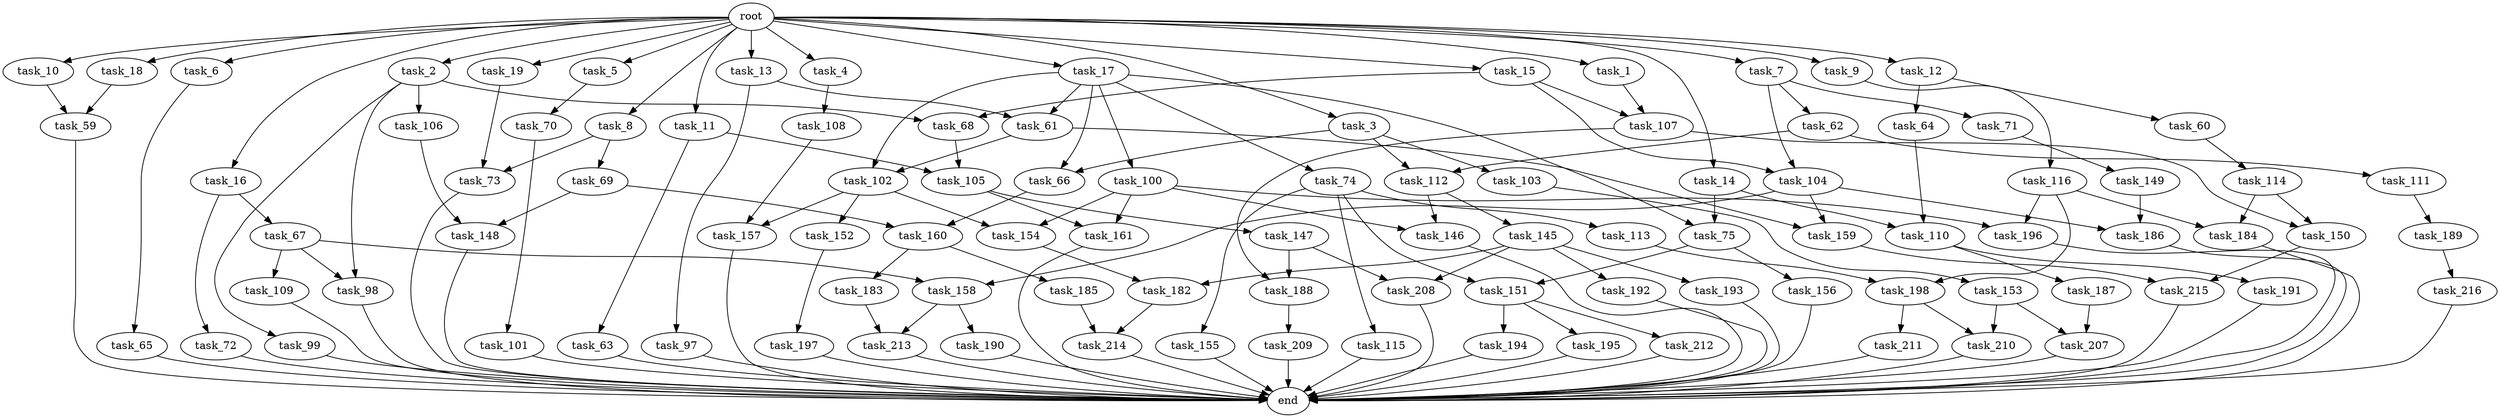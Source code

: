 digraph G {
  root [size="0.000000"];
  task_1 [size="10.240000"];
  task_2 [size="10.240000"];
  task_3 [size="10.240000"];
  task_4 [size="10.240000"];
  task_5 [size="10.240000"];
  task_6 [size="10.240000"];
  task_7 [size="10.240000"];
  task_8 [size="10.240000"];
  task_9 [size="10.240000"];
  task_10 [size="10.240000"];
  task_11 [size="10.240000"];
  task_12 [size="10.240000"];
  task_13 [size="10.240000"];
  task_14 [size="10.240000"];
  task_15 [size="10.240000"];
  task_16 [size="10.240000"];
  task_17 [size="10.240000"];
  task_18 [size="10.240000"];
  task_19 [size="10.240000"];
  task_59 [size="12799002542.080000"];
  task_60 [size="2147483648.000000"];
  task_61 [size="4982162063.360000"];
  task_62 [size="1374389534.720000"];
  task_63 [size="6957847019.520000"];
  task_64 [size="2147483648.000000"];
  task_65 [size="343597383.680000"];
  task_66 [size="12799002542.080000"];
  task_67 [size="8589934592.000000"];
  task_68 [size="11682311045.120001"];
  task_69 [size="2147483648.000000"];
  task_70 [size="343597383.680000"];
  task_71 [size="1374389534.720000"];
  task_72 [size="8589934592.000000"];
  task_73 [size="2491081031.680000"];
  task_74 [size="4209067950.080000"];
  task_75 [size="6356551598.080000"];
  task_97 [size="773094113.280000"];
  task_98 [size="6184752906.240000"];
  task_99 [size="3092376453.120000"];
  task_100 [size="4209067950.080000"];
  task_101 [size="4209067950.080000"];
  task_102 [size="12799002542.080000"];
  task_103 [size="8589934592.000000"];
  task_104 [size="9964324126.719999"];
  task_105 [size="7730941132.800000"];
  task_106 [size="3092376453.120000"];
  task_107 [size="17179869184.000000"];
  task_108 [size="4209067950.080000"];
  task_109 [size="3092376453.120000"];
  task_110 [size="2920577761.280000"];
  task_111 [size="1374389534.720000"];
  task_112 [size="9964324126.719999"];
  task_113 [size="1374389534.720000"];
  task_114 [size="1374389534.720000"];
  task_115 [size="1374389534.720000"];
  task_116 [size="773094113.280000"];
  task_145 [size="343597383.680000"];
  task_146 [size="8933531975.680000"];
  task_147 [size="8589934592.000000"];
  task_148 [size="10050223472.639999"];
  task_149 [size="4209067950.080000"];
  task_150 [size="10050223472.639999"];
  task_151 [size="8332236554.240000"];
  task_152 [size="5497558138.880000"];
  task_153 [size="2147483648.000000"];
  task_154 [size="14087492730.880001"];
  task_155 [size="1374389534.720000"];
  task_156 [size="6957847019.520000"];
  task_157 [size="9706626088.960001"];
  task_158 [size="10050223472.639999"];
  task_159 [size="15547781611.520000"];
  task_160 [size="11682311045.120001"];
  task_161 [size="17179869184.000000"];
  task_182 [size="1717986918.400000"];
  task_183 [size="343597383.680000"];
  task_184 [size="4466765987.840000"];
  task_185 [size="343597383.680000"];
  task_186 [size="10050223472.639999"];
  task_187 [size="5497558138.880000"];
  task_188 [size="15547781611.520000"];
  task_189 [size="5497558138.880000"];
  task_190 [size="2147483648.000000"];
  task_191 [size="5497558138.880000"];
  task_192 [size="1374389534.720000"];
  task_193 [size="1374389534.720000"];
  task_194 [size="773094113.280000"];
  task_195 [size="773094113.280000"];
  task_196 [size="9964324126.719999"];
  task_197 [size="343597383.680000"];
  task_198 [size="4466765987.840000"];
  task_207 [size="9363028705.280001"];
  task_208 [size="9964324126.719999"];
  task_209 [size="3092376453.120000"];
  task_210 [size="2920577761.280000"];
  task_211 [size="2147483648.000000"];
  task_212 [size="773094113.280000"];
  task_213 [size="2920577761.280000"];
  task_214 [size="7301444403.200000"];
  task_215 [size="14087492730.880001"];
  task_216 [size="3092376453.120000"];
  end [size="0.000000"];

  root -> task_1 [size="1.000000"];
  root -> task_2 [size="1.000000"];
  root -> task_3 [size="1.000000"];
  root -> task_4 [size="1.000000"];
  root -> task_5 [size="1.000000"];
  root -> task_6 [size="1.000000"];
  root -> task_7 [size="1.000000"];
  root -> task_8 [size="1.000000"];
  root -> task_9 [size="1.000000"];
  root -> task_10 [size="1.000000"];
  root -> task_11 [size="1.000000"];
  root -> task_12 [size="1.000000"];
  root -> task_13 [size="1.000000"];
  root -> task_14 [size="1.000000"];
  root -> task_15 [size="1.000000"];
  root -> task_16 [size="1.000000"];
  root -> task_17 [size="1.000000"];
  root -> task_18 [size="1.000000"];
  root -> task_19 [size="1.000000"];
  task_1 -> task_107 [size="838860800.000000"];
  task_2 -> task_68 [size="301989888.000000"];
  task_2 -> task_98 [size="301989888.000000"];
  task_2 -> task_99 [size="301989888.000000"];
  task_2 -> task_106 [size="301989888.000000"];
  task_3 -> task_66 [size="838860800.000000"];
  task_3 -> task_103 [size="838860800.000000"];
  task_3 -> task_112 [size="838860800.000000"];
  task_4 -> task_108 [size="411041792.000000"];
  task_5 -> task_70 [size="33554432.000000"];
  task_6 -> task_65 [size="33554432.000000"];
  task_7 -> task_62 [size="134217728.000000"];
  task_7 -> task_71 [size="134217728.000000"];
  task_7 -> task_104 [size="134217728.000000"];
  task_8 -> task_69 [size="209715200.000000"];
  task_8 -> task_73 [size="209715200.000000"];
  task_9 -> task_116 [size="75497472.000000"];
  task_10 -> task_59 [size="838860800.000000"];
  task_11 -> task_63 [size="679477248.000000"];
  task_11 -> task_105 [size="679477248.000000"];
  task_12 -> task_60 [size="209715200.000000"];
  task_12 -> task_64 [size="209715200.000000"];
  task_13 -> task_61 [size="75497472.000000"];
  task_13 -> task_97 [size="75497472.000000"];
  task_14 -> task_75 [size="209715200.000000"];
  task_14 -> task_110 [size="209715200.000000"];
  task_15 -> task_68 [size="838860800.000000"];
  task_15 -> task_104 [size="838860800.000000"];
  task_15 -> task_107 [size="838860800.000000"];
  task_16 -> task_67 [size="838860800.000000"];
  task_16 -> task_72 [size="838860800.000000"];
  task_17 -> task_61 [size="411041792.000000"];
  task_17 -> task_66 [size="411041792.000000"];
  task_17 -> task_74 [size="411041792.000000"];
  task_17 -> task_75 [size="411041792.000000"];
  task_17 -> task_100 [size="411041792.000000"];
  task_17 -> task_102 [size="411041792.000000"];
  task_18 -> task_59 [size="411041792.000000"];
  task_19 -> task_73 [size="33554432.000000"];
  task_59 -> end [size="1.000000"];
  task_60 -> task_114 [size="134217728.000000"];
  task_61 -> task_102 [size="838860800.000000"];
  task_61 -> task_159 [size="838860800.000000"];
  task_62 -> task_111 [size="134217728.000000"];
  task_62 -> task_112 [size="134217728.000000"];
  task_63 -> end [size="1.000000"];
  task_64 -> task_110 [size="75497472.000000"];
  task_65 -> end [size="1.000000"];
  task_66 -> task_160 [size="838860800.000000"];
  task_67 -> task_98 [size="301989888.000000"];
  task_67 -> task_109 [size="301989888.000000"];
  task_67 -> task_158 [size="301989888.000000"];
  task_68 -> task_105 [size="75497472.000000"];
  task_69 -> task_148 [size="301989888.000000"];
  task_69 -> task_160 [size="301989888.000000"];
  task_70 -> task_101 [size="411041792.000000"];
  task_71 -> task_149 [size="411041792.000000"];
  task_72 -> end [size="1.000000"];
  task_73 -> end [size="1.000000"];
  task_74 -> task_113 [size="134217728.000000"];
  task_74 -> task_115 [size="134217728.000000"];
  task_74 -> task_151 [size="134217728.000000"];
  task_74 -> task_155 [size="134217728.000000"];
  task_75 -> task_151 [size="679477248.000000"];
  task_75 -> task_156 [size="679477248.000000"];
  task_97 -> end [size="1.000000"];
  task_98 -> end [size="1.000000"];
  task_99 -> end [size="1.000000"];
  task_100 -> task_146 [size="838860800.000000"];
  task_100 -> task_154 [size="838860800.000000"];
  task_100 -> task_161 [size="838860800.000000"];
  task_100 -> task_196 [size="838860800.000000"];
  task_101 -> end [size="1.000000"];
  task_102 -> task_152 [size="536870912.000000"];
  task_102 -> task_154 [size="536870912.000000"];
  task_102 -> task_157 [size="536870912.000000"];
  task_103 -> task_153 [size="209715200.000000"];
  task_104 -> task_158 [size="679477248.000000"];
  task_104 -> task_159 [size="679477248.000000"];
  task_104 -> task_186 [size="679477248.000000"];
  task_105 -> task_147 [size="838860800.000000"];
  task_105 -> task_161 [size="838860800.000000"];
  task_106 -> task_148 [size="679477248.000000"];
  task_107 -> task_150 [size="679477248.000000"];
  task_107 -> task_188 [size="679477248.000000"];
  task_108 -> task_157 [size="411041792.000000"];
  task_109 -> end [size="1.000000"];
  task_110 -> task_187 [size="536870912.000000"];
  task_110 -> task_191 [size="536870912.000000"];
  task_111 -> task_189 [size="536870912.000000"];
  task_112 -> task_145 [size="33554432.000000"];
  task_112 -> task_146 [size="33554432.000000"];
  task_113 -> task_198 [size="301989888.000000"];
  task_114 -> task_150 [size="301989888.000000"];
  task_114 -> task_184 [size="301989888.000000"];
  task_115 -> end [size="1.000000"];
  task_116 -> task_184 [size="134217728.000000"];
  task_116 -> task_196 [size="134217728.000000"];
  task_116 -> task_198 [size="134217728.000000"];
  task_145 -> task_182 [size="134217728.000000"];
  task_145 -> task_192 [size="134217728.000000"];
  task_145 -> task_193 [size="134217728.000000"];
  task_145 -> task_208 [size="134217728.000000"];
  task_146 -> end [size="1.000000"];
  task_147 -> task_188 [size="838860800.000000"];
  task_147 -> task_208 [size="838860800.000000"];
  task_148 -> end [size="1.000000"];
  task_149 -> task_186 [size="301989888.000000"];
  task_150 -> task_215 [size="838860800.000000"];
  task_151 -> task_194 [size="75497472.000000"];
  task_151 -> task_195 [size="75497472.000000"];
  task_151 -> task_212 [size="75497472.000000"];
  task_152 -> task_197 [size="33554432.000000"];
  task_153 -> task_207 [size="75497472.000000"];
  task_153 -> task_210 [size="75497472.000000"];
  task_154 -> task_182 [size="33554432.000000"];
  task_155 -> end [size="1.000000"];
  task_156 -> end [size="1.000000"];
  task_157 -> end [size="1.000000"];
  task_158 -> task_190 [size="209715200.000000"];
  task_158 -> task_213 [size="209715200.000000"];
  task_159 -> task_215 [size="536870912.000000"];
  task_160 -> task_183 [size="33554432.000000"];
  task_160 -> task_185 [size="33554432.000000"];
  task_161 -> end [size="1.000000"];
  task_182 -> task_214 [size="33554432.000000"];
  task_183 -> task_213 [size="75497472.000000"];
  task_184 -> end [size="1.000000"];
  task_185 -> task_214 [size="679477248.000000"];
  task_186 -> end [size="1.000000"];
  task_187 -> task_207 [size="838860800.000000"];
  task_188 -> task_209 [size="301989888.000000"];
  task_189 -> task_216 [size="301989888.000000"];
  task_190 -> end [size="1.000000"];
  task_191 -> end [size="1.000000"];
  task_192 -> end [size="1.000000"];
  task_193 -> end [size="1.000000"];
  task_194 -> end [size="1.000000"];
  task_195 -> end [size="1.000000"];
  task_196 -> end [size="1.000000"];
  task_197 -> end [size="1.000000"];
  task_198 -> task_210 [size="209715200.000000"];
  task_198 -> task_211 [size="209715200.000000"];
  task_207 -> end [size="1.000000"];
  task_208 -> end [size="1.000000"];
  task_209 -> end [size="1.000000"];
  task_210 -> end [size="1.000000"];
  task_211 -> end [size="1.000000"];
  task_212 -> end [size="1.000000"];
  task_213 -> end [size="1.000000"];
  task_214 -> end [size="1.000000"];
  task_215 -> end [size="1.000000"];
  task_216 -> end [size="1.000000"];
}
